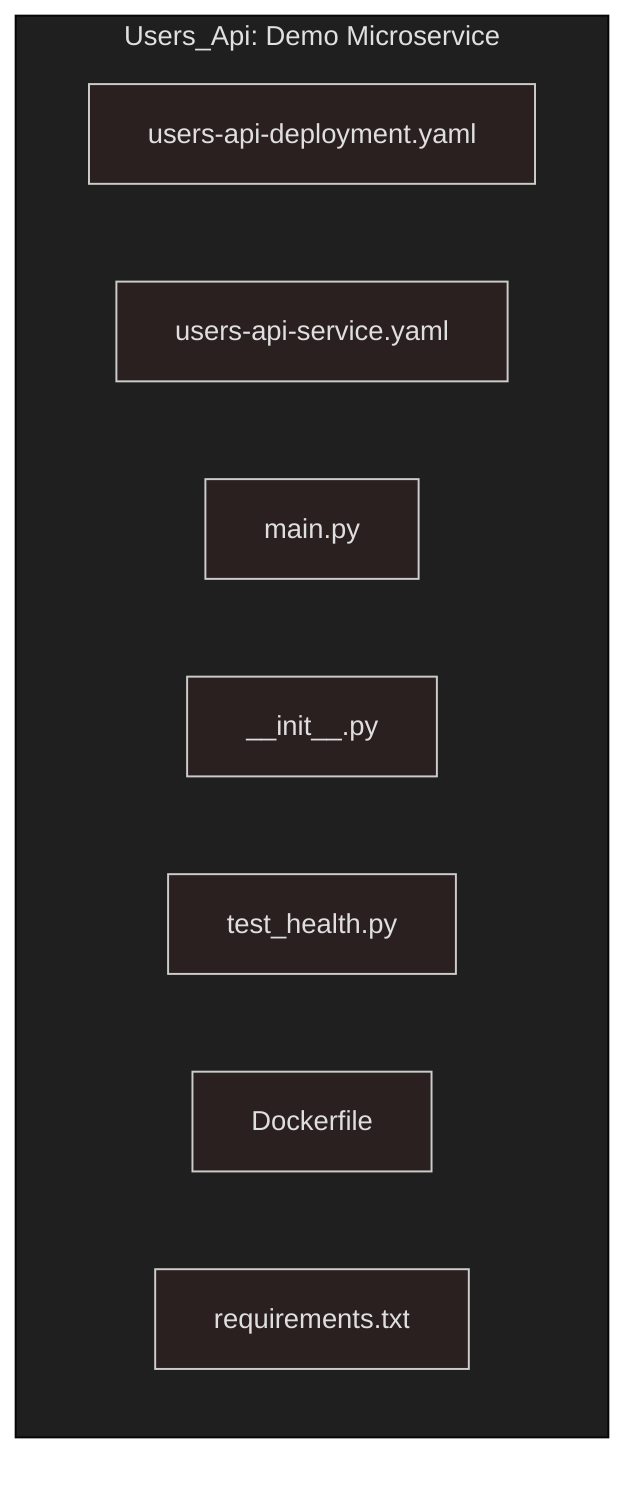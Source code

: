 ---
config:
  theme: neo-dark
---
flowchart TD
    subgraph Users_Api: Demo Microservice
        deployment_users[users-api-deployment.yaml]
        service_users[users-api-service.yaml]
        main_user[main.py]
        init_user[__init__.py]
        test_health[test_health.py]
        dockerfile[Dockerfile]
        requirements_user[requirements.txt]
    end